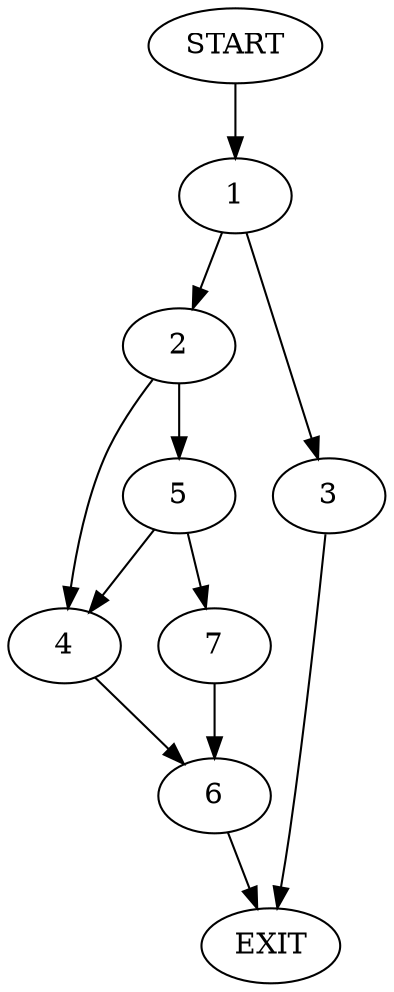 digraph {
0 [label="START"]
8 [label="EXIT"]
0 -> 1
1 -> 2
1 -> 3
2 -> 4
2 -> 5
3 -> 8
4 -> 6
5 -> 4
5 -> 7
7 -> 6
6 -> 8
}

